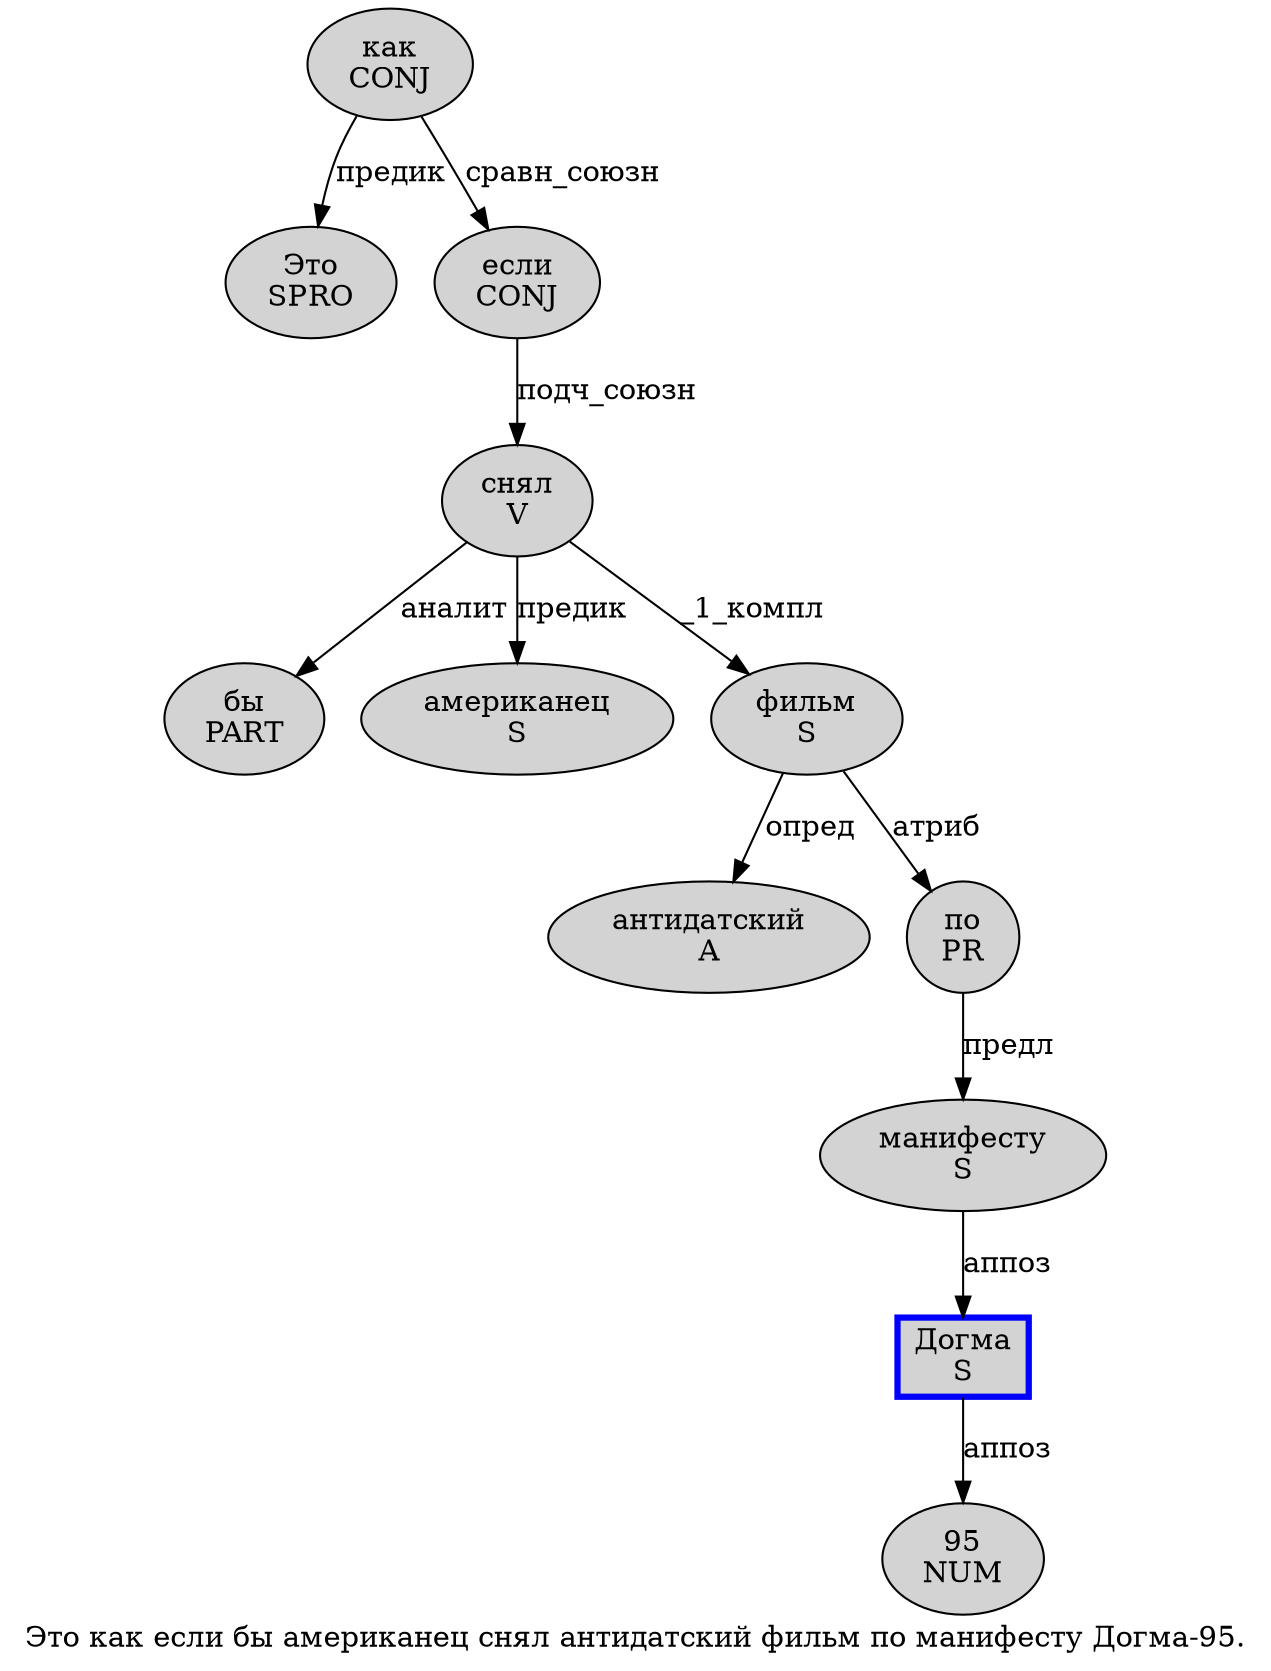 digraph SENTENCE_200 {
	graph [label="Это как если бы американец снял антидатский фильм по манифесту Догма-95."]
	node [style=filled]
		0 [label="Это
SPRO" color="" fillcolor=lightgray penwidth=1 shape=ellipse]
		1 [label="как
CONJ" color="" fillcolor=lightgray penwidth=1 shape=ellipse]
		2 [label="если
CONJ" color="" fillcolor=lightgray penwidth=1 shape=ellipse]
		3 [label="бы
PART" color="" fillcolor=lightgray penwidth=1 shape=ellipse]
		4 [label="американец
S" color="" fillcolor=lightgray penwidth=1 shape=ellipse]
		5 [label="снял
V" color="" fillcolor=lightgray penwidth=1 shape=ellipse]
		6 [label="антидатский
A" color="" fillcolor=lightgray penwidth=1 shape=ellipse]
		7 [label="фильм
S" color="" fillcolor=lightgray penwidth=1 shape=ellipse]
		8 [label="по
PR" color="" fillcolor=lightgray penwidth=1 shape=ellipse]
		9 [label="манифесту
S" color="" fillcolor=lightgray penwidth=1 shape=ellipse]
		10 [label="Догма
S" color=blue fillcolor=lightgray penwidth=3 shape=box]
		12 [label="95
NUM" color="" fillcolor=lightgray penwidth=1 shape=ellipse]
			5 -> 3 [label="аналит"]
			5 -> 4 [label="предик"]
			5 -> 7 [label="_1_компл"]
			2 -> 5 [label="подч_союзн"]
			9 -> 10 [label="аппоз"]
			1 -> 0 [label="предик"]
			1 -> 2 [label="сравн_союзн"]
			8 -> 9 [label="предл"]
			10 -> 12 [label="аппоз"]
			7 -> 6 [label="опред"]
			7 -> 8 [label="атриб"]
}
